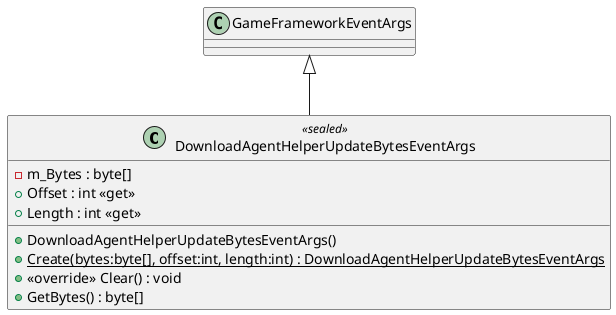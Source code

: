 @startuml
class DownloadAgentHelperUpdateBytesEventArgs <<sealed>> {
    - m_Bytes : byte[]
    + DownloadAgentHelperUpdateBytesEventArgs()
    + Offset : int <<get>>
    + Length : int <<get>>
    + {static} Create(bytes:byte[], offset:int, length:int) : DownloadAgentHelperUpdateBytesEventArgs
    + <<override>> Clear() : void
    + GetBytes() : byte[]
}
GameFrameworkEventArgs <|-- DownloadAgentHelperUpdateBytesEventArgs
@enduml
